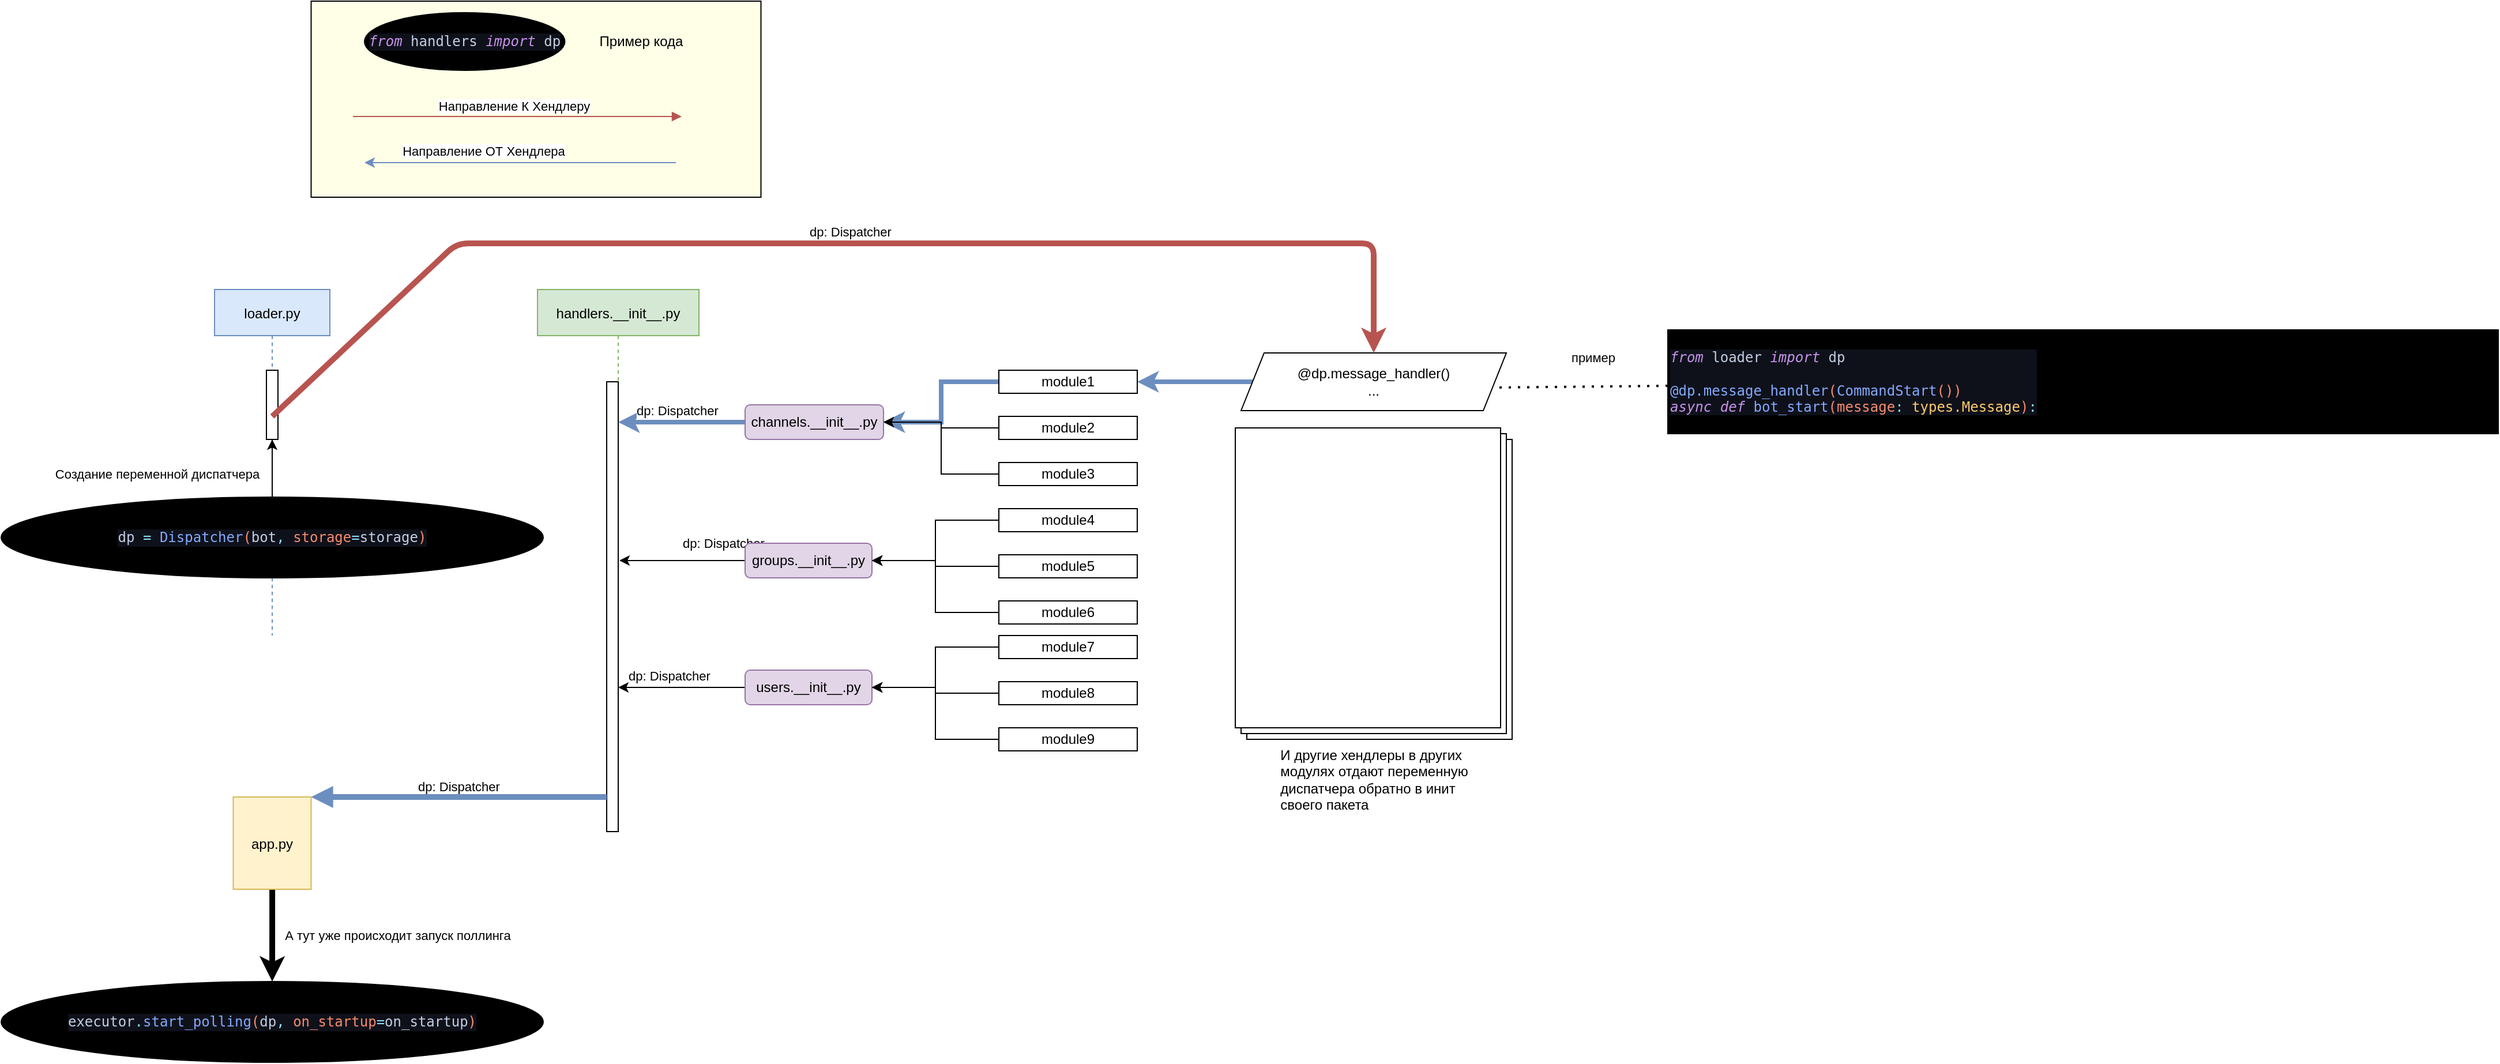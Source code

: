 <mxfile version="13.10.9" type="github">
  <diagram id="kgpKYQtTHZ0yAKxKKP6v" name="Page-1">
    <mxGraphModel dx="1761" dy="2466" grid="1" gridSize="10" guides="1" tooltips="1" connect="1" arrows="1" fold="1" page="1" pageScale="1" pageWidth="850" pageHeight="1100" math="0" shadow="0">
      <root>
        <mxCell id="0" />
        <mxCell id="1" parent="0" />
        <mxCell id="L4s6R9UhhCUD0O3jiBms-70" value="" style="rounded=0;whiteSpace=wrap;html=1;align=left;fillColor=#FEFFE6;" vertex="1" parent="1">
          <mxGeometry x="213.75" y="-170" width="390" height="170" as="geometry" />
        </mxCell>
        <mxCell id="3nuBFxr9cyL0pnOWT2aG-1" value="loader.py" style="shape=umlLifeline;perimeter=lifelinePerimeter;container=1;collapsible=0;recursiveResize=0;rounded=0;shadow=0;strokeWidth=1;fillColor=#dae8fc;strokeColor=#6c8ebf;" parent="1" vertex="1">
          <mxGeometry x="130" y="80" width="100" height="300" as="geometry" />
        </mxCell>
        <mxCell id="3nuBFxr9cyL0pnOWT2aG-2" value="" style="points=[];perimeter=orthogonalPerimeter;rounded=0;shadow=0;strokeWidth=1;" parent="3nuBFxr9cyL0pnOWT2aG-1" vertex="1">
          <mxGeometry x="45" y="70" width="10" height="60" as="geometry" />
        </mxCell>
        <mxCell id="3nuBFxr9cyL0pnOWT2aG-5" value="handlers.__init__.py" style="shape=umlLifeline;perimeter=lifelinePerimeter;container=1;collapsible=0;recursiveResize=0;rounded=0;shadow=0;strokeWidth=1;fillColor=#d5e8d4;strokeColor=#82b366;" parent="1" vertex="1">
          <mxGeometry x="410" y="80" width="140" height="470" as="geometry" />
        </mxCell>
        <mxCell id="3nuBFxr9cyL0pnOWT2aG-6" value="" style="points=[];perimeter=orthogonalPerimeter;rounded=0;shadow=0;strokeWidth=1;" parent="3nuBFxr9cyL0pnOWT2aG-5" vertex="1">
          <mxGeometry x="60" y="80" width="10" height="390" as="geometry" />
        </mxCell>
        <mxCell id="3nuBFxr9cyL0pnOWT2aG-9" value="dp: Dispatcher" style="verticalAlign=bottom;endArrow=block;entryX=1;entryY=0;shadow=0;strokeWidth=5;fillColor=#dae8fc;strokeColor=#6c8ebf;" parent="1" source="3nuBFxr9cyL0pnOWT2aG-6" target="3nuBFxr9cyL0pnOWT2aG-4" edge="1">
          <mxGeometry relative="1" as="geometry">
            <mxPoint x="240" y="200" as="sourcePoint" />
          </mxGeometry>
        </mxCell>
        <mxCell id="L4s6R9UhhCUD0O3jiBms-15" style="edgeStyle=orthogonalEdgeStyle;rounded=0;orthogonalLoop=1;jettySize=auto;html=1;fillColor=#dae8fc;strokeColor=#6c8ebf;exitX=0;exitY=0.5;exitDx=0;exitDy=0;strokeWidth=4;" edge="1" parent="1" source="L4s6R9UhhCUD0O3jiBms-6" target="3nuBFxr9cyL0pnOWT2aG-5">
          <mxGeometry relative="1" as="geometry">
            <Array as="points">
              <mxPoint x="600" y="195" />
              <mxPoint x="600" y="195" />
            </Array>
          </mxGeometry>
        </mxCell>
        <mxCell id="L4s6R9UhhCUD0O3jiBms-17" value="dp: Dispatcher" style="edgeLabel;html=1;align=center;verticalAlign=middle;resizable=0;points=[];" vertex="1" connectable="0" parent="L4s6R9UhhCUD0O3jiBms-15">
          <mxGeometry x="0.254" relative="1" as="geometry">
            <mxPoint x="2.5" y="-10" as="offset" />
          </mxGeometry>
        </mxCell>
        <mxCell id="L4s6R9UhhCUD0O3jiBms-6" value="channels.__init__.py" style="rounded=1;whiteSpace=wrap;html=1;fillColor=#e1d5e7;strokeColor=#9673a6;" vertex="1" parent="1">
          <mxGeometry x="590" y="180" width="120" height="30" as="geometry" />
        </mxCell>
        <mxCell id="L4s6R9UhhCUD0O3jiBms-20" style="edgeStyle=orthogonalEdgeStyle;rounded=0;orthogonalLoop=1;jettySize=auto;html=1;" edge="1" parent="1" source="L4s6R9UhhCUD0O3jiBms-22">
          <mxGeometry relative="1" as="geometry">
            <mxPoint x="481" y="315" as="targetPoint" />
            <Array as="points">
              <mxPoint x="481" y="315" />
            </Array>
          </mxGeometry>
        </mxCell>
        <mxCell id="L4s6R9UhhCUD0O3jiBms-21" value="dp: Dispatcher" style="edgeLabel;html=1;align=center;verticalAlign=middle;resizable=0;points=[];" vertex="1" connectable="0" parent="L4s6R9UhhCUD0O3jiBms-20">
          <mxGeometry x="0.254" relative="1" as="geometry">
            <mxPoint x="49.41" y="-15.06" as="offset" />
          </mxGeometry>
        </mxCell>
        <mxCell id="L4s6R9UhhCUD0O3jiBms-22" value="groups.__init__.py" style="rounded=1;whiteSpace=wrap;html=1;fillColor=#e1d5e7;strokeColor=#9673a6;" vertex="1" parent="1">
          <mxGeometry x="590" y="300" width="110" height="30" as="geometry" />
        </mxCell>
        <mxCell id="L4s6R9UhhCUD0O3jiBms-26" style="edgeStyle=orthogonalEdgeStyle;rounded=0;orthogonalLoop=1;jettySize=auto;html=1;" edge="1" parent="1" source="L4s6R9UhhCUD0O3jiBms-28" target="3nuBFxr9cyL0pnOWT2aG-5">
          <mxGeometry relative="1" as="geometry">
            <mxPoint x="499.667" y="460.11" as="targetPoint" />
            <Array as="points">
              <mxPoint x="560" y="425" />
              <mxPoint x="560" y="425" />
            </Array>
          </mxGeometry>
        </mxCell>
        <mxCell id="L4s6R9UhhCUD0O3jiBms-27" value="dp: Dispatcher" style="edgeLabel;html=1;align=center;verticalAlign=middle;resizable=0;points=[];" vertex="1" connectable="0" parent="L4s6R9UhhCUD0O3jiBms-26">
          <mxGeometry x="0.254" relative="1" as="geometry">
            <mxPoint x="2.5" y="-10" as="offset" />
          </mxGeometry>
        </mxCell>
        <mxCell id="L4s6R9UhhCUD0O3jiBms-28" value="users.__init__.py" style="rounded=1;whiteSpace=wrap;html=1;fillColor=#e1d5e7;strokeColor=#9673a6;" vertex="1" parent="1">
          <mxGeometry x="590" y="410" width="110" height="30" as="geometry" />
        </mxCell>
        <mxCell id="L4s6R9UhhCUD0O3jiBms-61" value="А тут уже происходит запуск поллинга&amp;nbsp;" style="edgeStyle=orthogonalEdgeStyle;rounded=0;orthogonalLoop=1;jettySize=auto;html=1;strokeWidth=5;" edge="1" parent="1" source="3nuBFxr9cyL0pnOWT2aG-4" target="L4s6R9UhhCUD0O3jiBms-60">
          <mxGeometry y="110" relative="1" as="geometry">
            <mxPoint as="offset" />
          </mxGeometry>
        </mxCell>
        <mxCell id="3nuBFxr9cyL0pnOWT2aG-4" value="app.py" style="points=[];perimeter=orthogonalPerimeter;rounded=0;shadow=0;strokeWidth=1;fillColor=#fff2cc;strokeColor=#d6b656;" parent="1" vertex="1">
          <mxGeometry x="146.25" y="520" width="67.5" height="80" as="geometry" />
        </mxCell>
        <mxCell id="L4s6R9UhhCUD0O3jiBms-49" value="" style="edgeStyle=orthogonalEdgeStyle;rounded=0;orthogonalLoop=1;jettySize=auto;html=1;fillColor=#dae8fc;strokeColor=#6c8ebf;exitX=0;exitY=0.5;exitDx=0;exitDy=0;entryX=1;entryY=0.5;entryDx=0;entryDy=0;strokeWidth=4;" edge="1" parent="1" source="L4s6R9UhhCUD0O3jiBms-48" target="L4s6R9UhhCUD0O3jiBms-29">
          <mxGeometry relative="1" as="geometry">
            <mxPoint x="950" y="120" as="targetPoint" />
          </mxGeometry>
        </mxCell>
        <mxCell id="L4s6R9UhhCUD0O3jiBms-79" style="edgeStyle=orthogonalEdgeStyle;rounded=0;orthogonalLoop=1;jettySize=auto;html=1;entryX=1;entryY=0.5;entryDx=0;entryDy=0;fillColor=#dae8fc;strokeColor=#6c8ebf;strokeWidth=4;" edge="1" parent="1" source="L4s6R9UhhCUD0O3jiBms-29" target="L4s6R9UhhCUD0O3jiBms-6">
          <mxGeometry relative="1" as="geometry" />
        </mxCell>
        <mxCell id="L4s6R9UhhCUD0O3jiBms-29" value="module1" style="rounded=0;whiteSpace=wrap;html=1;" vertex="1" parent="1">
          <mxGeometry x="810" y="150" width="120" height="20" as="geometry" />
        </mxCell>
        <mxCell id="L4s6R9UhhCUD0O3jiBms-81" style="edgeStyle=orthogonalEdgeStyle;rounded=0;orthogonalLoop=1;jettySize=auto;html=1;" edge="1" parent="1" source="L4s6R9UhhCUD0O3jiBms-30" target="L4s6R9UhhCUD0O3jiBms-6">
          <mxGeometry relative="1" as="geometry" />
        </mxCell>
        <mxCell id="L4s6R9UhhCUD0O3jiBms-30" value="&lt;span&gt;module2&lt;/span&gt;" style="rounded=0;whiteSpace=wrap;html=1;" vertex="1" parent="1">
          <mxGeometry x="810" y="190" width="120" height="20" as="geometry" />
        </mxCell>
        <mxCell id="L4s6R9UhhCUD0O3jiBms-82" style="edgeStyle=orthogonalEdgeStyle;rounded=0;orthogonalLoop=1;jettySize=auto;html=1;entryX=1;entryY=0.5;entryDx=0;entryDy=0;" edge="1" parent="1" source="L4s6R9UhhCUD0O3jiBms-31" target="L4s6R9UhhCUD0O3jiBms-6">
          <mxGeometry relative="1" as="geometry" />
        </mxCell>
        <mxCell id="L4s6R9UhhCUD0O3jiBms-31" value="&lt;span&gt;module3&lt;/span&gt;" style="rounded=0;whiteSpace=wrap;html=1;" vertex="1" parent="1">
          <mxGeometry x="810" y="230" width="120" height="20" as="geometry" />
        </mxCell>
        <mxCell id="L4s6R9UhhCUD0O3jiBms-83" style="edgeStyle=orthogonalEdgeStyle;rounded=0;orthogonalLoop=1;jettySize=auto;html=1;entryX=1;entryY=0.5;entryDx=0;entryDy=0;" edge="1" parent="1" source="L4s6R9UhhCUD0O3jiBms-36" target="L4s6R9UhhCUD0O3jiBms-22">
          <mxGeometry relative="1" as="geometry" />
        </mxCell>
        <mxCell id="L4s6R9UhhCUD0O3jiBms-36" value="&lt;span&gt;module4&lt;/span&gt;" style="rounded=0;whiteSpace=wrap;html=1;" vertex="1" parent="1">
          <mxGeometry x="810" y="270" width="120" height="20" as="geometry" />
        </mxCell>
        <mxCell id="L4s6R9UhhCUD0O3jiBms-84" style="edgeStyle=orthogonalEdgeStyle;rounded=0;orthogonalLoop=1;jettySize=auto;html=1;entryX=1;entryY=0.5;entryDx=0;entryDy=0;" edge="1" parent="1" source="L4s6R9UhhCUD0O3jiBms-37" target="L4s6R9UhhCUD0O3jiBms-22">
          <mxGeometry relative="1" as="geometry" />
        </mxCell>
        <mxCell id="L4s6R9UhhCUD0O3jiBms-37" value="&lt;span&gt;module5&lt;/span&gt;" style="rounded=0;whiteSpace=wrap;html=1;" vertex="1" parent="1">
          <mxGeometry x="810" y="310" width="120" height="20" as="geometry" />
        </mxCell>
        <mxCell id="L4s6R9UhhCUD0O3jiBms-85" style="edgeStyle=orthogonalEdgeStyle;rounded=0;orthogonalLoop=1;jettySize=auto;html=1;entryX=1;entryY=0.5;entryDx=0;entryDy=0;" edge="1" parent="1" source="L4s6R9UhhCUD0O3jiBms-38" target="L4s6R9UhhCUD0O3jiBms-22">
          <mxGeometry relative="1" as="geometry" />
        </mxCell>
        <mxCell id="L4s6R9UhhCUD0O3jiBms-38" value="&lt;span&gt;module6&lt;/span&gt;" style="rounded=0;whiteSpace=wrap;html=1;" vertex="1" parent="1">
          <mxGeometry x="810" y="350" width="120" height="20" as="geometry" />
        </mxCell>
        <mxCell id="L4s6R9UhhCUD0O3jiBms-86" style="edgeStyle=orthogonalEdgeStyle;rounded=0;orthogonalLoop=1;jettySize=auto;html=1;entryX=1;entryY=0.5;entryDx=0;entryDy=0;" edge="1" parent="1" source="L4s6R9UhhCUD0O3jiBms-42" target="L4s6R9UhhCUD0O3jiBms-28">
          <mxGeometry relative="1" as="geometry" />
        </mxCell>
        <mxCell id="L4s6R9UhhCUD0O3jiBms-42" value="&lt;span&gt;module7&lt;/span&gt;" style="rounded=0;whiteSpace=wrap;html=1;" vertex="1" parent="1">
          <mxGeometry x="810" y="380" width="120" height="20" as="geometry" />
        </mxCell>
        <mxCell id="L4s6R9UhhCUD0O3jiBms-87" style="edgeStyle=orthogonalEdgeStyle;rounded=0;orthogonalLoop=1;jettySize=auto;html=1;entryX=1;entryY=0.5;entryDx=0;entryDy=0;" edge="1" parent="1" source="L4s6R9UhhCUD0O3jiBms-43" target="L4s6R9UhhCUD0O3jiBms-28">
          <mxGeometry relative="1" as="geometry" />
        </mxCell>
        <mxCell id="L4s6R9UhhCUD0O3jiBms-43" value="&lt;span&gt;module8&lt;/span&gt;" style="rounded=0;whiteSpace=wrap;html=1;" vertex="1" parent="1">
          <mxGeometry x="810" y="420" width="120" height="20" as="geometry" />
        </mxCell>
        <mxCell id="L4s6R9UhhCUD0O3jiBms-88" style="edgeStyle=orthogonalEdgeStyle;rounded=0;orthogonalLoop=1;jettySize=auto;html=1;entryX=1;entryY=0.5;entryDx=0;entryDy=0;" edge="1" parent="1" source="L4s6R9UhhCUD0O3jiBms-44" target="L4s6R9UhhCUD0O3jiBms-28">
          <mxGeometry relative="1" as="geometry" />
        </mxCell>
        <mxCell id="L4s6R9UhhCUD0O3jiBms-44" value="&lt;span&gt;module9&lt;/span&gt;" style="rounded=0;whiteSpace=wrap;html=1;" vertex="1" parent="1">
          <mxGeometry x="810" y="460" width="120" height="20" as="geometry" />
        </mxCell>
        <mxCell id="L4s6R9UhhCUD0O3jiBms-48" value="@dp.message_handler()&lt;br&gt;..." style="shape=parallelogram;perimeter=parallelogramPerimeter;whiteSpace=wrap;html=1;fixedSize=1;rounded=0;" vertex="1" parent="1">
          <mxGeometry x="1020" y="135" width="230" height="50" as="geometry" />
        </mxCell>
        <mxCell id="L4s6R9UhhCUD0O3jiBms-58" value="&lt;div style=&quot;text-align: justify&quot;&gt;&lt;span&gt;И другие хендлеры в других &lt;br&gt;модулях отдают переменную &lt;br&gt;диспатчера обратно в инит &lt;br&gt;своего пакета&lt;/span&gt;&lt;/div&gt;" style="verticalLabelPosition=bottom;verticalAlign=top;html=1;shape=mxgraph.basic.layered_rect;dx=10;outlineConnect=0;" vertex="1" parent="1">
          <mxGeometry x="1015" y="200" width="240" height="270" as="geometry" />
        </mxCell>
        <mxCell id="L4s6R9UhhCUD0O3jiBms-60" value="&lt;pre style=&quot;background-color: #0f111a ; color: #c3cee3 ; font-family: &amp;#34;jetbrains mono&amp;#34; , monospace ; font-size: 9 0pt&quot;&gt;executor&lt;span style=&quot;color: #89ddff&quot;&gt;.&lt;/span&gt;&lt;span style=&quot;color: #82aaff&quot;&gt;start_polling&lt;/span&gt;&lt;span style=&quot;color: #f78c6c&quot;&gt;(&lt;/span&gt;dp&lt;span style=&quot;color: #89ddff&quot;&gt;, &lt;/span&gt;&lt;span style=&quot;color: #f78c6c&quot;&gt;on_startup&lt;/span&gt;&lt;span style=&quot;color: #89ddff&quot;&gt;=&lt;/span&gt;on_startup&lt;span style=&quot;color: #f78c6c&quot;&gt;)&lt;/span&gt;&lt;/pre&gt;" style="ellipse;whiteSpace=wrap;html=1;rounded=0;shadow=0;strokeWidth=1;fillColor=#000000;" vertex="1" parent="1">
          <mxGeometry x="-55" y="680" width="470" height="70" as="geometry" />
        </mxCell>
        <mxCell id="L4s6R9UhhCUD0O3jiBms-63" value="Создание переменной диспатчера" style="edgeStyle=orthogonalEdgeStyle;rounded=0;orthogonalLoop=1;jettySize=auto;html=1;" edge="1" parent="1" source="L4s6R9UhhCUD0O3jiBms-62" target="3nuBFxr9cyL0pnOWT2aG-2">
          <mxGeometry x="-0.2" y="100" relative="1" as="geometry">
            <mxPoint as="offset" />
          </mxGeometry>
        </mxCell>
        <mxCell id="L4s6R9UhhCUD0O3jiBms-62" value="&lt;pre style=&quot;background-color: #0f111a ; color: #c3cee3 ; font-family: &amp;#34;jetbrains mono&amp;#34; , monospace ; font-size: 9 0pt&quot;&gt;&lt;pre style=&quot;font-family: &amp;#34;jetbrains mono&amp;#34; , monospace&quot;&gt;dp &lt;span style=&quot;color: #89ddff&quot;&gt;= &lt;/span&gt;&lt;span style=&quot;color: #82aaff&quot;&gt;Dispatcher&lt;/span&gt;&lt;span style=&quot;color: #f78c6c&quot;&gt;(&lt;/span&gt;bot&lt;span style=&quot;color: #89ddff&quot;&gt;, &lt;/span&gt;&lt;span style=&quot;color: #f78c6c&quot;&gt;storage&lt;/span&gt;&lt;span style=&quot;color: #89ddff&quot;&gt;=&lt;/span&gt;storage&lt;span style=&quot;color: #f78c6c&quot;&gt;)&lt;/span&gt;&lt;/pre&gt;&lt;/pre&gt;" style="ellipse;whiteSpace=wrap;html=1;rounded=0;shadow=0;strokeWidth=1;fillColor=#000000;" vertex="1" parent="1">
          <mxGeometry x="-55" y="260" width="470" height="70" as="geometry" />
        </mxCell>
        <mxCell id="L4s6R9UhhCUD0O3jiBms-64" value="&lt;pre style=&quot;background-color: #0f111a ; color: #c3cee3 ; font-family: &amp;quot;jetbrains mono&amp;quot; , monospace ; font-size: 9 0pt&quot;&gt;&lt;span style=&quot;color: #c792ea ; font-style: italic&quot;&gt;from &lt;/span&gt;loader &lt;span style=&quot;color: #c792ea ; font-style: italic&quot;&gt;import &lt;/span&gt;dp&lt;br&gt;&lt;br&gt;&lt;span style=&quot;color: #82aaff&quot;&gt;@dp.message_handler&lt;/span&gt;&lt;span style=&quot;color: #f78c6c&quot;&gt;(&lt;/span&gt;&lt;span style=&quot;color: #82aaff&quot;&gt;CommandStart&lt;/span&gt;&lt;span style=&quot;color: #f78c6c&quot;&gt;())&lt;br&gt;&lt;/span&gt;&lt;span style=&quot;color: #c792ea ; font-style: italic&quot;&gt;async def &lt;/span&gt;&lt;span style=&quot;color: #82aaff&quot;&gt;bot_start&lt;/span&gt;&lt;span style=&quot;color: #f78c6c&quot;&gt;(message&lt;/span&gt;&lt;span style=&quot;color: #89ddff&quot;&gt;: &lt;/span&gt;&lt;span style=&quot;color: #ffcb6b&quot;&gt;types.Message&lt;/span&gt;&lt;span style=&quot;color: #f78c6c&quot;&gt;)&lt;/span&gt;&lt;span style=&quot;color: #89ddff&quot;&gt;:&lt;/span&gt;&lt;/pre&gt;" style="shape=parallelogram;perimeter=parallelogramPerimeter;whiteSpace=wrap;html=1;fixedSize=1;rounded=0;align=left;fillColor=#000000;size=-60;" vertex="1" parent="1">
          <mxGeometry x="1390" y="115" width="720" height="90" as="geometry" />
        </mxCell>
        <mxCell id="L4s6R9UhhCUD0O3jiBms-65" value="пример" style="endArrow=none;dashed=1;html=1;dashPattern=1 3;strokeWidth=2;" edge="1" parent="1" source="L4s6R9UhhCUD0O3jiBms-64">
          <mxGeometry x="-0.151" y="-25" width="50" height="50" relative="1" as="geometry">
            <mxPoint x="1239.289" y="215" as="sourcePoint" />
            <mxPoint x="1239.289" y="165" as="targetPoint" />
            <mxPoint x="-1" as="offset" />
          </mxGeometry>
        </mxCell>
        <mxCell id="L4s6R9UhhCUD0O3jiBms-67" value="Направление К Хендлеру" style="verticalAlign=bottom;endArrow=block;entryX=0;entryY=0;shadow=0;strokeWidth=1;fillColor=#f8cecc;strokeColor=#b85450;" edge="1" parent="1">
          <mxGeometry x="-0.018" relative="1" as="geometry">
            <mxPoint x="250" y="-70.0" as="sourcePoint" />
            <mxPoint x="535" y="-70.0" as="targetPoint" />
            <mxPoint as="offset" />
          </mxGeometry>
        </mxCell>
        <mxCell id="L4s6R9UhhCUD0O3jiBms-68" style="edgeStyle=orthogonalEdgeStyle;rounded=0;orthogonalLoop=1;jettySize=auto;html=1;fillColor=#dae8fc;strokeColor=#6c8ebf;" edge="1" parent="1">
          <mxGeometry relative="1" as="geometry">
            <mxPoint x="530" y="-30" as="sourcePoint" />
            <mxPoint x="260.004" y="-30" as="targetPoint" />
            <Array as="points">
              <mxPoint x="480" y="-30" />
              <mxPoint x="480" y="-30" />
            </Array>
          </mxGeometry>
        </mxCell>
        <mxCell id="L4s6R9UhhCUD0O3jiBms-69" value="Направление ОТ Хендлера" style="edgeLabel;html=1;align=center;verticalAlign=middle;resizable=0;points=[];" vertex="1" connectable="0" parent="L4s6R9UhhCUD0O3jiBms-68">
          <mxGeometry x="0.254" relative="1" as="geometry">
            <mxPoint x="2.5" y="-10" as="offset" />
          </mxGeometry>
        </mxCell>
        <mxCell id="L4s6R9UhhCUD0O3jiBms-71" value="&lt;pre style=&quot;background-color: #0f111a ; color: #c3cee3 ; font-family: &amp;#34;jetbrains mono&amp;#34; , monospace ; font-size: 9 0pt&quot;&gt;&lt;span style=&quot;color: #c792ea ; font-style: italic&quot;&gt;from &lt;/span&gt;handlers &lt;span style=&quot;color: #c792ea ; font-style: italic&quot;&gt;import &lt;/span&gt;dp&lt;/pre&gt;" style="ellipse;whiteSpace=wrap;html=1;rounded=0;shadow=0;strokeWidth=1;fillColor=#000000;" vertex="1" parent="1">
          <mxGeometry x="260" y="-160" width="173.75" height="50" as="geometry" />
        </mxCell>
        <mxCell id="L4s6R9UhhCUD0O3jiBms-72" value="Пример кода" style="text;html=1;strokeColor=none;fillColor=none;align=center;verticalAlign=middle;whiteSpace=wrap;rounded=0;" vertex="1" parent="1">
          <mxGeometry x="450" y="-145" width="100" height="20" as="geometry" />
        </mxCell>
        <mxCell id="L4s6R9UhhCUD0O3jiBms-74" value="dp: Dispatcher" style="endArrow=classic;html=1;exitX=0.5;exitY=0.667;exitDx=0;exitDy=0;exitPerimeter=0;entryX=0.5;entryY=0;entryDx=0;entryDy=0;fillColor=#f8cecc;strokeColor=#b85450;strokeWidth=5;" edge="1" parent="1" source="3nuBFxr9cyL0pnOWT2aG-2" target="L4s6R9UhhCUD0O3jiBms-48">
          <mxGeometry x="0.008" y="10" width="50" height="50" relative="1" as="geometry">
            <mxPoint x="320" y="90" as="sourcePoint" />
            <mxPoint x="1160" y="40" as="targetPoint" />
            <Array as="points">
              <mxPoint x="340" y="40" />
              <mxPoint x="1135" y="40" />
            </Array>
            <mxPoint x="1" as="offset" />
          </mxGeometry>
        </mxCell>
      </root>
    </mxGraphModel>
  </diagram>
</mxfile>
